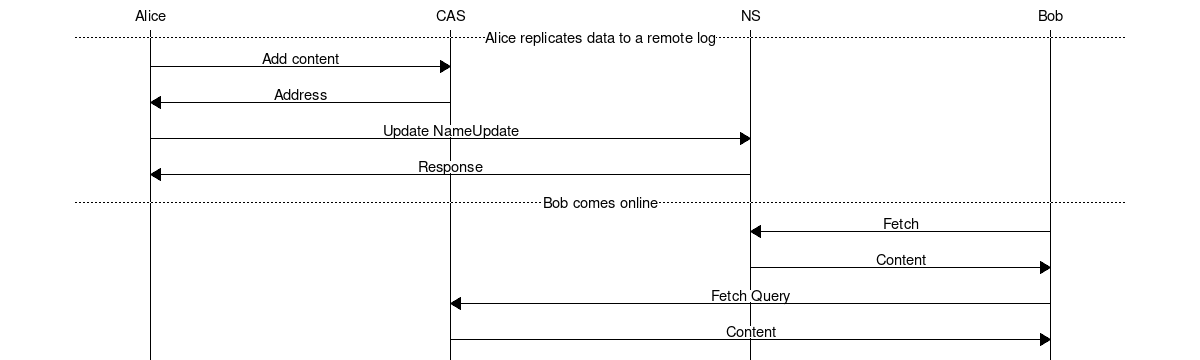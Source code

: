 # Alice and Bob: remote log data sync
msc {
  hscale="2", wordwraparcs=on;

  alice [label="Alice"],
  cas [label="CAS"],
  ns [label="NS"],
  bob [label="Bob"];

  --- [label="Alice replicates data to a remote log"];
  alice => cas [label="Add content"];
  cas => alice [label="Address"];
  alice => ns [label="Update NameUpdate"];
  ns => alice [label="Response"];

  --- [label="Bob comes online"];
  bob => ns [label="Fetch"];
  ns => bob [label="Content"];
  bob => cas [label="Fetch Query"];
  cas => bob [label="Content"];
}
